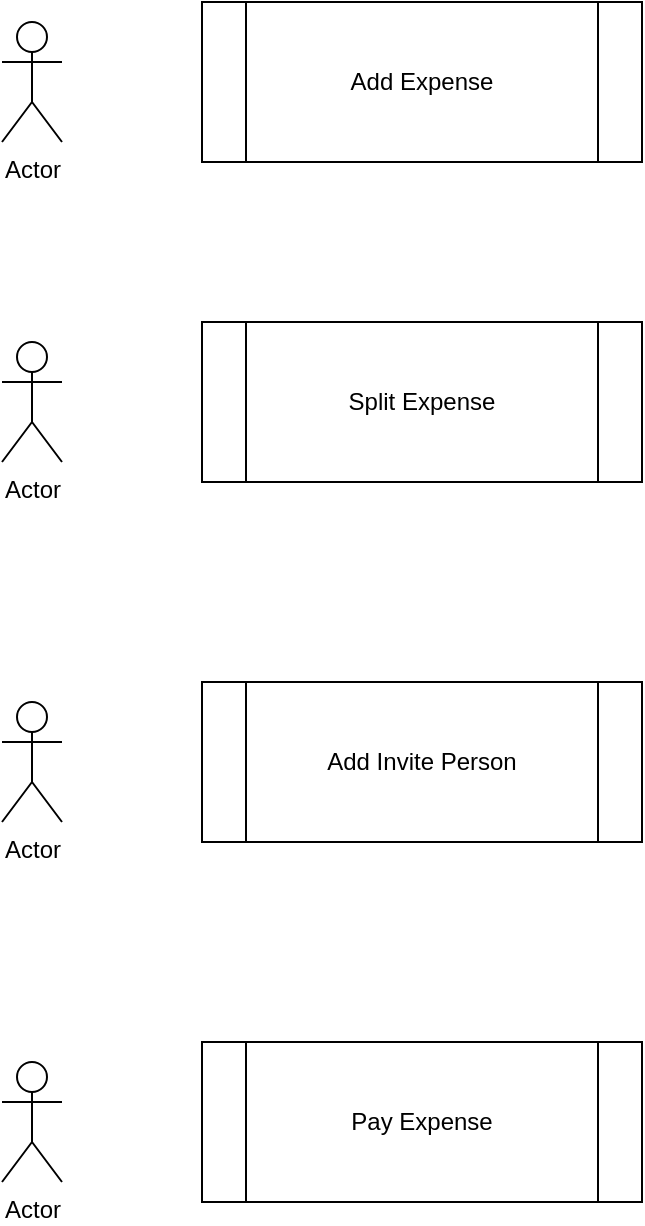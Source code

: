 <mxfile version="21.6.1" type="github">
  <diagram id="prtHgNgQTEPvFCAcTncT" name="Page-1">
    <mxGraphModel dx="1207" dy="717" grid="1" gridSize="10" guides="1" tooltips="1" connect="1" arrows="1" fold="1" page="1" pageScale="1" pageWidth="827" pageHeight="1169" math="0" shadow="0">
      <root>
        <mxCell id="0" />
        <mxCell id="1" parent="0" />
        <mxCell id="SJ0I1c7hNtJ81ZgrtVs9-2" value="Actor" style="shape=umlActor;verticalLabelPosition=bottom;verticalAlign=top;html=1;outlineConnect=0;" vertex="1" parent="1">
          <mxGeometry x="130" y="100" width="30" height="60" as="geometry" />
        </mxCell>
        <mxCell id="SJ0I1c7hNtJ81ZgrtVs9-3" value="Add Expense" style="shape=process;whiteSpace=wrap;html=1;backgroundOutline=1;" vertex="1" parent="1">
          <mxGeometry x="230" y="90" width="220" height="80" as="geometry" />
        </mxCell>
        <mxCell id="SJ0I1c7hNtJ81ZgrtVs9-4" value="Actor" style="shape=umlActor;verticalLabelPosition=bottom;verticalAlign=top;html=1;outlineConnect=0;" vertex="1" parent="1">
          <mxGeometry x="130" y="260" width="30" height="60" as="geometry" />
        </mxCell>
        <mxCell id="SJ0I1c7hNtJ81ZgrtVs9-5" value="Split Expense" style="shape=process;whiteSpace=wrap;html=1;backgroundOutline=1;" vertex="1" parent="1">
          <mxGeometry x="230" y="250" width="220" height="80" as="geometry" />
        </mxCell>
        <mxCell id="SJ0I1c7hNtJ81ZgrtVs9-6" value="Actor" style="shape=umlActor;verticalLabelPosition=bottom;verticalAlign=top;html=1;outlineConnect=0;" vertex="1" parent="1">
          <mxGeometry x="130" y="440" width="30" height="60" as="geometry" />
        </mxCell>
        <mxCell id="SJ0I1c7hNtJ81ZgrtVs9-7" value="Add Invite Person" style="shape=process;whiteSpace=wrap;html=1;backgroundOutline=1;" vertex="1" parent="1">
          <mxGeometry x="230" y="430" width="220" height="80" as="geometry" />
        </mxCell>
        <mxCell id="SJ0I1c7hNtJ81ZgrtVs9-8" value="Actor" style="shape=umlActor;verticalLabelPosition=bottom;verticalAlign=top;html=1;outlineConnect=0;" vertex="1" parent="1">
          <mxGeometry x="130" y="620" width="30" height="60" as="geometry" />
        </mxCell>
        <mxCell id="SJ0I1c7hNtJ81ZgrtVs9-9" value="Pay Expense" style="shape=process;whiteSpace=wrap;html=1;backgroundOutline=1;" vertex="1" parent="1">
          <mxGeometry x="230" y="610" width="220" height="80" as="geometry" />
        </mxCell>
      </root>
    </mxGraphModel>
  </diagram>
</mxfile>
